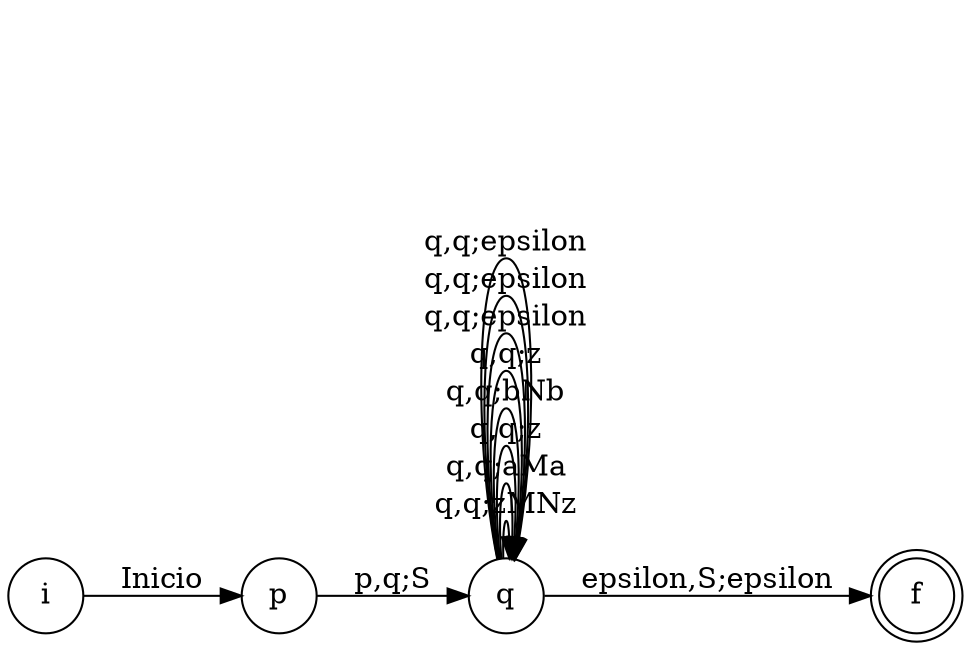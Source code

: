 // automata_pila
digraph {
	rankdir=LR size="8,5"
	node [shape=doublecircle]
	f
	node [shape=circle]
	i -> p [label=Inicio]
	p -> q [label="p,q;S"]
	q -> q [label="q,q;zMNz"]
	q -> q [label="q,q;aMa"]
	q -> q [label="q,q;z"]
	q -> q [label="q,q;bNb"]
	q -> q [label="q,q;z"]
	q -> q [label="q,q;epsilon"]
	q -> q [label="q,q;epsilon"]
	q -> q [label="q,q;epsilon"]
	q -> f [label="epsilon,S;epsilon"]
}
